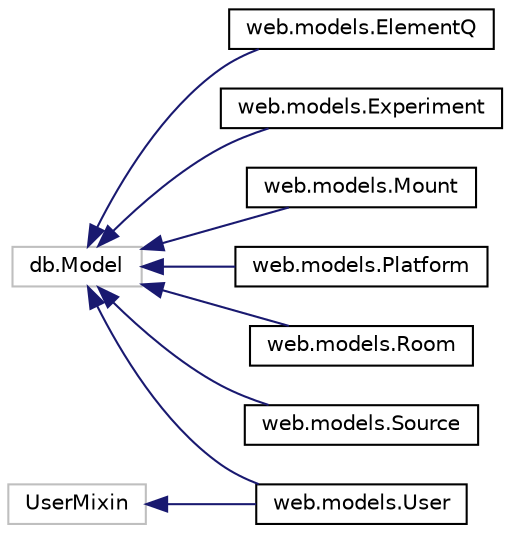 digraph "Graphical Class Hierarchy"
{
 // LATEX_PDF_SIZE
  edge [fontname="Helvetica",fontsize="10",labelfontname="Helvetica",labelfontsize="10"];
  node [fontname="Helvetica",fontsize="10",shape=record];
  rankdir="LR";
  Node24 [label="db.Model",height=0.2,width=0.4,color="grey75", fillcolor="white", style="filled",tooltip=" "];
  Node24 -> Node0 [dir="back",color="midnightblue",fontsize="10",style="solid",fontname="Helvetica"];
  Node0 [label="web.models.ElementQ",height=0.2,width=0.4,color="black", fillcolor="white", style="filled",URL="$classweb_1_1models_1_1ElementQ.html",tooltip=" "];
  Node24 -> Node26 [dir="back",color="midnightblue",fontsize="10",style="solid",fontname="Helvetica"];
  Node26 [label="web.models.Experiment",height=0.2,width=0.4,color="black", fillcolor="white", style="filled",URL="$classweb_1_1models_1_1Experiment.html",tooltip=" "];
  Node24 -> Node27 [dir="back",color="midnightblue",fontsize="10",style="solid",fontname="Helvetica"];
  Node27 [label="web.models.Mount",height=0.2,width=0.4,color="black", fillcolor="white", style="filled",URL="$classweb_1_1models_1_1Mount.html",tooltip=" "];
  Node24 -> Node28 [dir="back",color="midnightblue",fontsize="10",style="solid",fontname="Helvetica"];
  Node28 [label="web.models.Platform",height=0.2,width=0.4,color="black", fillcolor="white", style="filled",URL="$classweb_1_1models_1_1Platform.html",tooltip=" "];
  Node24 -> Node29 [dir="back",color="midnightblue",fontsize="10",style="solid",fontname="Helvetica"];
  Node29 [label="web.models.Room",height=0.2,width=0.4,color="black", fillcolor="white", style="filled",URL="$classweb_1_1models_1_1Room.html",tooltip=" "];
  Node24 -> Node30 [dir="back",color="midnightblue",fontsize="10",style="solid",fontname="Helvetica"];
  Node30 [label="web.models.Source",height=0.2,width=0.4,color="black", fillcolor="white", style="filled",URL="$classweb_1_1models_1_1Source.html",tooltip=" "];
  Node24 -> Node31 [dir="back",color="midnightblue",fontsize="10",style="solid",fontname="Helvetica"];
  Node31 [label="web.models.User",height=0.2,width=0.4,color="black", fillcolor="white", style="filled",URL="$classweb_1_1models_1_1User.html",tooltip=" "];
  Node46 [label="UserMixin",height=0.2,width=0.4,color="grey75", fillcolor="white", style="filled",tooltip=" "];
  Node46 -> Node31 [dir="back",color="midnightblue",fontsize="10",style="solid",fontname="Helvetica"];
}
